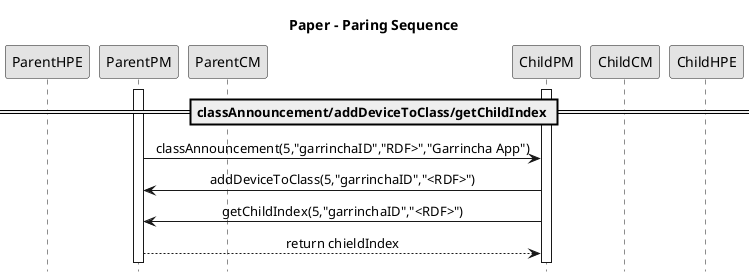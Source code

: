 '''''''''''''''''Begining PLANTUML params''''''''''''''''
@startuml
hide footbox
skinparam monochrome true
skinparam sequenceMessageAlign center

participant ParentHPE
participant ParentPM
participant ParentCM
participant ChildPM
participant ChildCM
participant ChildHPE

'''''''''''''''''Paper - Paring and handling classes variables Sequence''''''''''''''''
title Paper - Paring Sequence
activate ParentPM
activate ChildPM
== classAnnouncement/addDeviceToClass/getChildIndex ==
ParentPM->ChildPM: classAnnouncement(5,"garrinchaID","RDF>","Garrincha App")
ChildPM->ParentPM: addDeviceToClass(5,"garrinchaID","<RDF>")
ChildPM->ParentPM: getChildIndex(5,"garrinchaID","<RDF>")
ParentPM-->ChildPM: return chieldIndex

'''''''''''''''''Ending PLANTUML params''''''''''''''''
@enduml